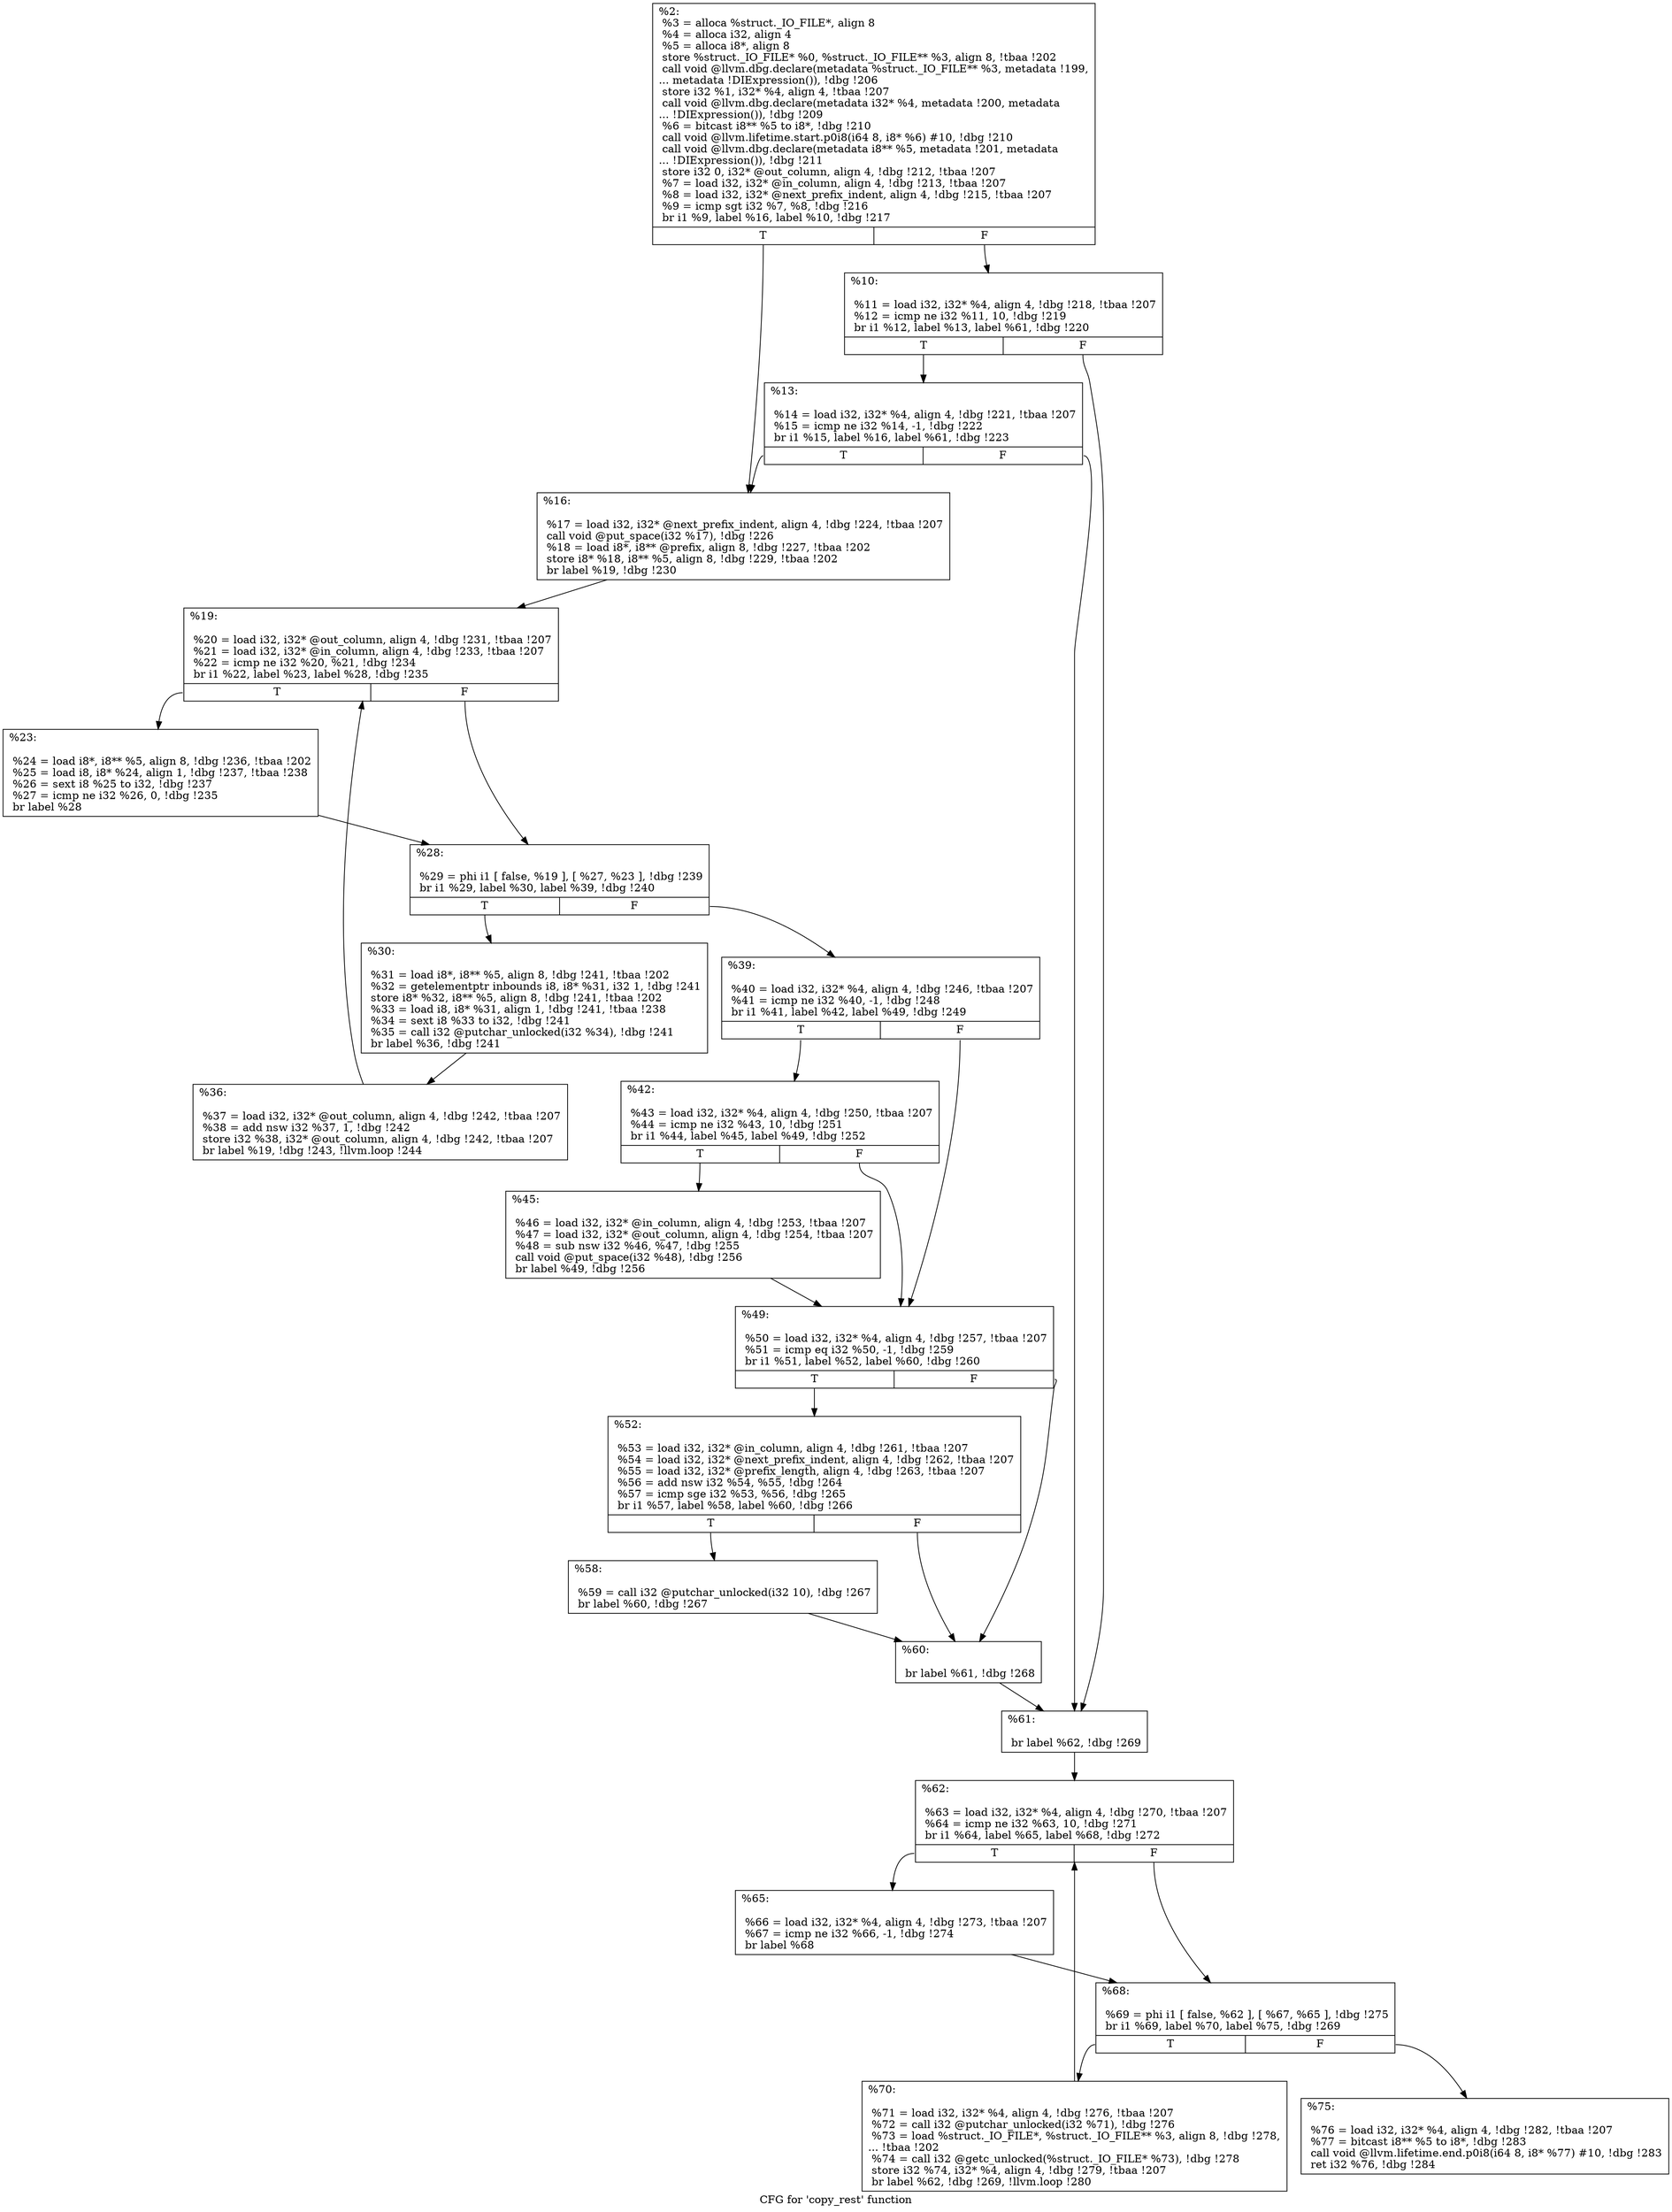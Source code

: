 digraph "CFG for 'copy_rest' function" {
	label="CFG for 'copy_rest' function";

	Node0xbc9a10 [shape=record,label="{%2:\l  %3 = alloca %struct._IO_FILE*, align 8\l  %4 = alloca i32, align 4\l  %5 = alloca i8*, align 8\l  store %struct._IO_FILE* %0, %struct._IO_FILE** %3, align 8, !tbaa !202\l  call void @llvm.dbg.declare(metadata %struct._IO_FILE** %3, metadata !199,\l... metadata !DIExpression()), !dbg !206\l  store i32 %1, i32* %4, align 4, !tbaa !207\l  call void @llvm.dbg.declare(metadata i32* %4, metadata !200, metadata\l... !DIExpression()), !dbg !209\l  %6 = bitcast i8** %5 to i8*, !dbg !210\l  call void @llvm.lifetime.start.p0i8(i64 8, i8* %6) #10, !dbg !210\l  call void @llvm.dbg.declare(metadata i8** %5, metadata !201, metadata\l... !DIExpression()), !dbg !211\l  store i32 0, i32* @out_column, align 4, !dbg !212, !tbaa !207\l  %7 = load i32, i32* @in_column, align 4, !dbg !213, !tbaa !207\l  %8 = load i32, i32* @next_prefix_indent, align 4, !dbg !215, !tbaa !207\l  %9 = icmp sgt i32 %7, %8, !dbg !216\l  br i1 %9, label %16, label %10, !dbg !217\l|{<s0>T|<s1>F}}"];
	Node0xbc9a10:s0 -> Node0xbcc990;
	Node0xbc9a10:s1 -> Node0xbcb1f0;
	Node0xbcb1f0 [shape=record,label="{%10:\l\l  %11 = load i32, i32* %4, align 4, !dbg !218, !tbaa !207\l  %12 = icmp ne i32 %11, 10, !dbg !219\l  br i1 %12, label %13, label %61, !dbg !220\l|{<s0>T|<s1>F}}"];
	Node0xbcb1f0:s0 -> Node0xbcc940;
	Node0xbcb1f0:s1 -> Node0xbccda0;
	Node0xbcc940 [shape=record,label="{%13:\l\l  %14 = load i32, i32* %4, align 4, !dbg !221, !tbaa !207\l  %15 = icmp ne i32 %14, -1, !dbg !222\l  br i1 %15, label %16, label %61, !dbg !223\l|{<s0>T|<s1>F}}"];
	Node0xbcc940:s0 -> Node0xbcc990;
	Node0xbcc940:s1 -> Node0xbccda0;
	Node0xbcc990 [shape=record,label="{%16:\l\l  %17 = load i32, i32* @next_prefix_indent, align 4, !dbg !224, !tbaa !207\l  call void @put_space(i32 %17), !dbg !226\l  %18 = load i8*, i8** @prefix, align 8, !dbg !227, !tbaa !202\l  store i8* %18, i8** %5, align 8, !dbg !229, !tbaa !202\l  br label %19, !dbg !230\l}"];
	Node0xbcc990 -> Node0xbcc9e0;
	Node0xbcc9e0 [shape=record,label="{%19:\l\l  %20 = load i32, i32* @out_column, align 4, !dbg !231, !tbaa !207\l  %21 = load i32, i32* @in_column, align 4, !dbg !233, !tbaa !207\l  %22 = icmp ne i32 %20, %21, !dbg !234\l  br i1 %22, label %23, label %28, !dbg !235\l|{<s0>T|<s1>F}}"];
	Node0xbcc9e0:s0 -> Node0xbcca30;
	Node0xbcc9e0:s1 -> Node0xbcca80;
	Node0xbcca30 [shape=record,label="{%23:\l\l  %24 = load i8*, i8** %5, align 8, !dbg !236, !tbaa !202\l  %25 = load i8, i8* %24, align 1, !dbg !237, !tbaa !238\l  %26 = sext i8 %25 to i32, !dbg !237\l  %27 = icmp ne i32 %26, 0, !dbg !235\l  br label %28\l}"];
	Node0xbcca30 -> Node0xbcca80;
	Node0xbcca80 [shape=record,label="{%28:\l\l  %29 = phi i1 [ false, %19 ], [ %27, %23 ], !dbg !239\l  br i1 %29, label %30, label %39, !dbg !240\l|{<s0>T|<s1>F}}"];
	Node0xbcca80:s0 -> Node0xbccad0;
	Node0xbcca80:s1 -> Node0xbccb70;
	Node0xbccad0 [shape=record,label="{%30:\l\l  %31 = load i8*, i8** %5, align 8, !dbg !241, !tbaa !202\l  %32 = getelementptr inbounds i8, i8* %31, i32 1, !dbg !241\l  store i8* %32, i8** %5, align 8, !dbg !241, !tbaa !202\l  %33 = load i8, i8* %31, align 1, !dbg !241, !tbaa !238\l  %34 = sext i8 %33 to i32, !dbg !241\l  %35 = call i32 @putchar_unlocked(i32 %34), !dbg !241\l  br label %36, !dbg !241\l}"];
	Node0xbccad0 -> Node0xbccb20;
	Node0xbccb20 [shape=record,label="{%36:\l\l  %37 = load i32, i32* @out_column, align 4, !dbg !242, !tbaa !207\l  %38 = add nsw i32 %37, 1, !dbg !242\l  store i32 %38, i32* @out_column, align 4, !dbg !242, !tbaa !207\l  br label %19, !dbg !243, !llvm.loop !244\l}"];
	Node0xbccb20 -> Node0xbcc9e0;
	Node0xbccb70 [shape=record,label="{%39:\l\l  %40 = load i32, i32* %4, align 4, !dbg !246, !tbaa !207\l  %41 = icmp ne i32 %40, -1, !dbg !248\l  br i1 %41, label %42, label %49, !dbg !249\l|{<s0>T|<s1>F}}"];
	Node0xbccb70:s0 -> Node0xbccbc0;
	Node0xbccb70:s1 -> Node0xbccc60;
	Node0xbccbc0 [shape=record,label="{%42:\l\l  %43 = load i32, i32* %4, align 4, !dbg !250, !tbaa !207\l  %44 = icmp ne i32 %43, 10, !dbg !251\l  br i1 %44, label %45, label %49, !dbg !252\l|{<s0>T|<s1>F}}"];
	Node0xbccbc0:s0 -> Node0xbccc10;
	Node0xbccbc0:s1 -> Node0xbccc60;
	Node0xbccc10 [shape=record,label="{%45:\l\l  %46 = load i32, i32* @in_column, align 4, !dbg !253, !tbaa !207\l  %47 = load i32, i32* @out_column, align 4, !dbg !254, !tbaa !207\l  %48 = sub nsw i32 %46, %47, !dbg !255\l  call void @put_space(i32 %48), !dbg !256\l  br label %49, !dbg !256\l}"];
	Node0xbccc10 -> Node0xbccc60;
	Node0xbccc60 [shape=record,label="{%49:\l\l  %50 = load i32, i32* %4, align 4, !dbg !257, !tbaa !207\l  %51 = icmp eq i32 %50, -1, !dbg !259\l  br i1 %51, label %52, label %60, !dbg !260\l|{<s0>T|<s1>F}}"];
	Node0xbccc60:s0 -> Node0xbcccb0;
	Node0xbccc60:s1 -> Node0xbccd50;
	Node0xbcccb0 [shape=record,label="{%52:\l\l  %53 = load i32, i32* @in_column, align 4, !dbg !261, !tbaa !207\l  %54 = load i32, i32* @next_prefix_indent, align 4, !dbg !262, !tbaa !207\l  %55 = load i32, i32* @prefix_length, align 4, !dbg !263, !tbaa !207\l  %56 = add nsw i32 %54, %55, !dbg !264\l  %57 = icmp sge i32 %53, %56, !dbg !265\l  br i1 %57, label %58, label %60, !dbg !266\l|{<s0>T|<s1>F}}"];
	Node0xbcccb0:s0 -> Node0xbccd00;
	Node0xbcccb0:s1 -> Node0xbccd50;
	Node0xbccd00 [shape=record,label="{%58:\l\l  %59 = call i32 @putchar_unlocked(i32 10), !dbg !267\l  br label %60, !dbg !267\l}"];
	Node0xbccd00 -> Node0xbccd50;
	Node0xbccd50 [shape=record,label="{%60:\l\l  br label %61, !dbg !268\l}"];
	Node0xbccd50 -> Node0xbccda0;
	Node0xbccda0 [shape=record,label="{%61:\l\l  br label %62, !dbg !269\l}"];
	Node0xbccda0 -> Node0xbccdf0;
	Node0xbccdf0 [shape=record,label="{%62:\l\l  %63 = load i32, i32* %4, align 4, !dbg !270, !tbaa !207\l  %64 = icmp ne i32 %63, 10, !dbg !271\l  br i1 %64, label %65, label %68, !dbg !272\l|{<s0>T|<s1>F}}"];
	Node0xbccdf0:s0 -> Node0xbcce40;
	Node0xbccdf0:s1 -> Node0xbcce90;
	Node0xbcce40 [shape=record,label="{%65:\l\l  %66 = load i32, i32* %4, align 4, !dbg !273, !tbaa !207\l  %67 = icmp ne i32 %66, -1, !dbg !274\l  br label %68\l}"];
	Node0xbcce40 -> Node0xbcce90;
	Node0xbcce90 [shape=record,label="{%68:\l\l  %69 = phi i1 [ false, %62 ], [ %67, %65 ], !dbg !275\l  br i1 %69, label %70, label %75, !dbg !269\l|{<s0>T|<s1>F}}"];
	Node0xbcce90:s0 -> Node0xbccee0;
	Node0xbcce90:s1 -> Node0xbccf30;
	Node0xbccee0 [shape=record,label="{%70:\l\l  %71 = load i32, i32* %4, align 4, !dbg !276, !tbaa !207\l  %72 = call i32 @putchar_unlocked(i32 %71), !dbg !276\l  %73 = load %struct._IO_FILE*, %struct._IO_FILE** %3, align 8, !dbg !278,\l... !tbaa !202\l  %74 = call i32 @getc_unlocked(%struct._IO_FILE* %73), !dbg !278\l  store i32 %74, i32* %4, align 4, !dbg !279, !tbaa !207\l  br label %62, !dbg !269, !llvm.loop !280\l}"];
	Node0xbccee0 -> Node0xbccdf0;
	Node0xbccf30 [shape=record,label="{%75:\l\l  %76 = load i32, i32* %4, align 4, !dbg !282, !tbaa !207\l  %77 = bitcast i8** %5 to i8*, !dbg !283\l  call void @llvm.lifetime.end.p0i8(i64 8, i8* %77) #10, !dbg !283\l  ret i32 %76, !dbg !284\l}"];
}

